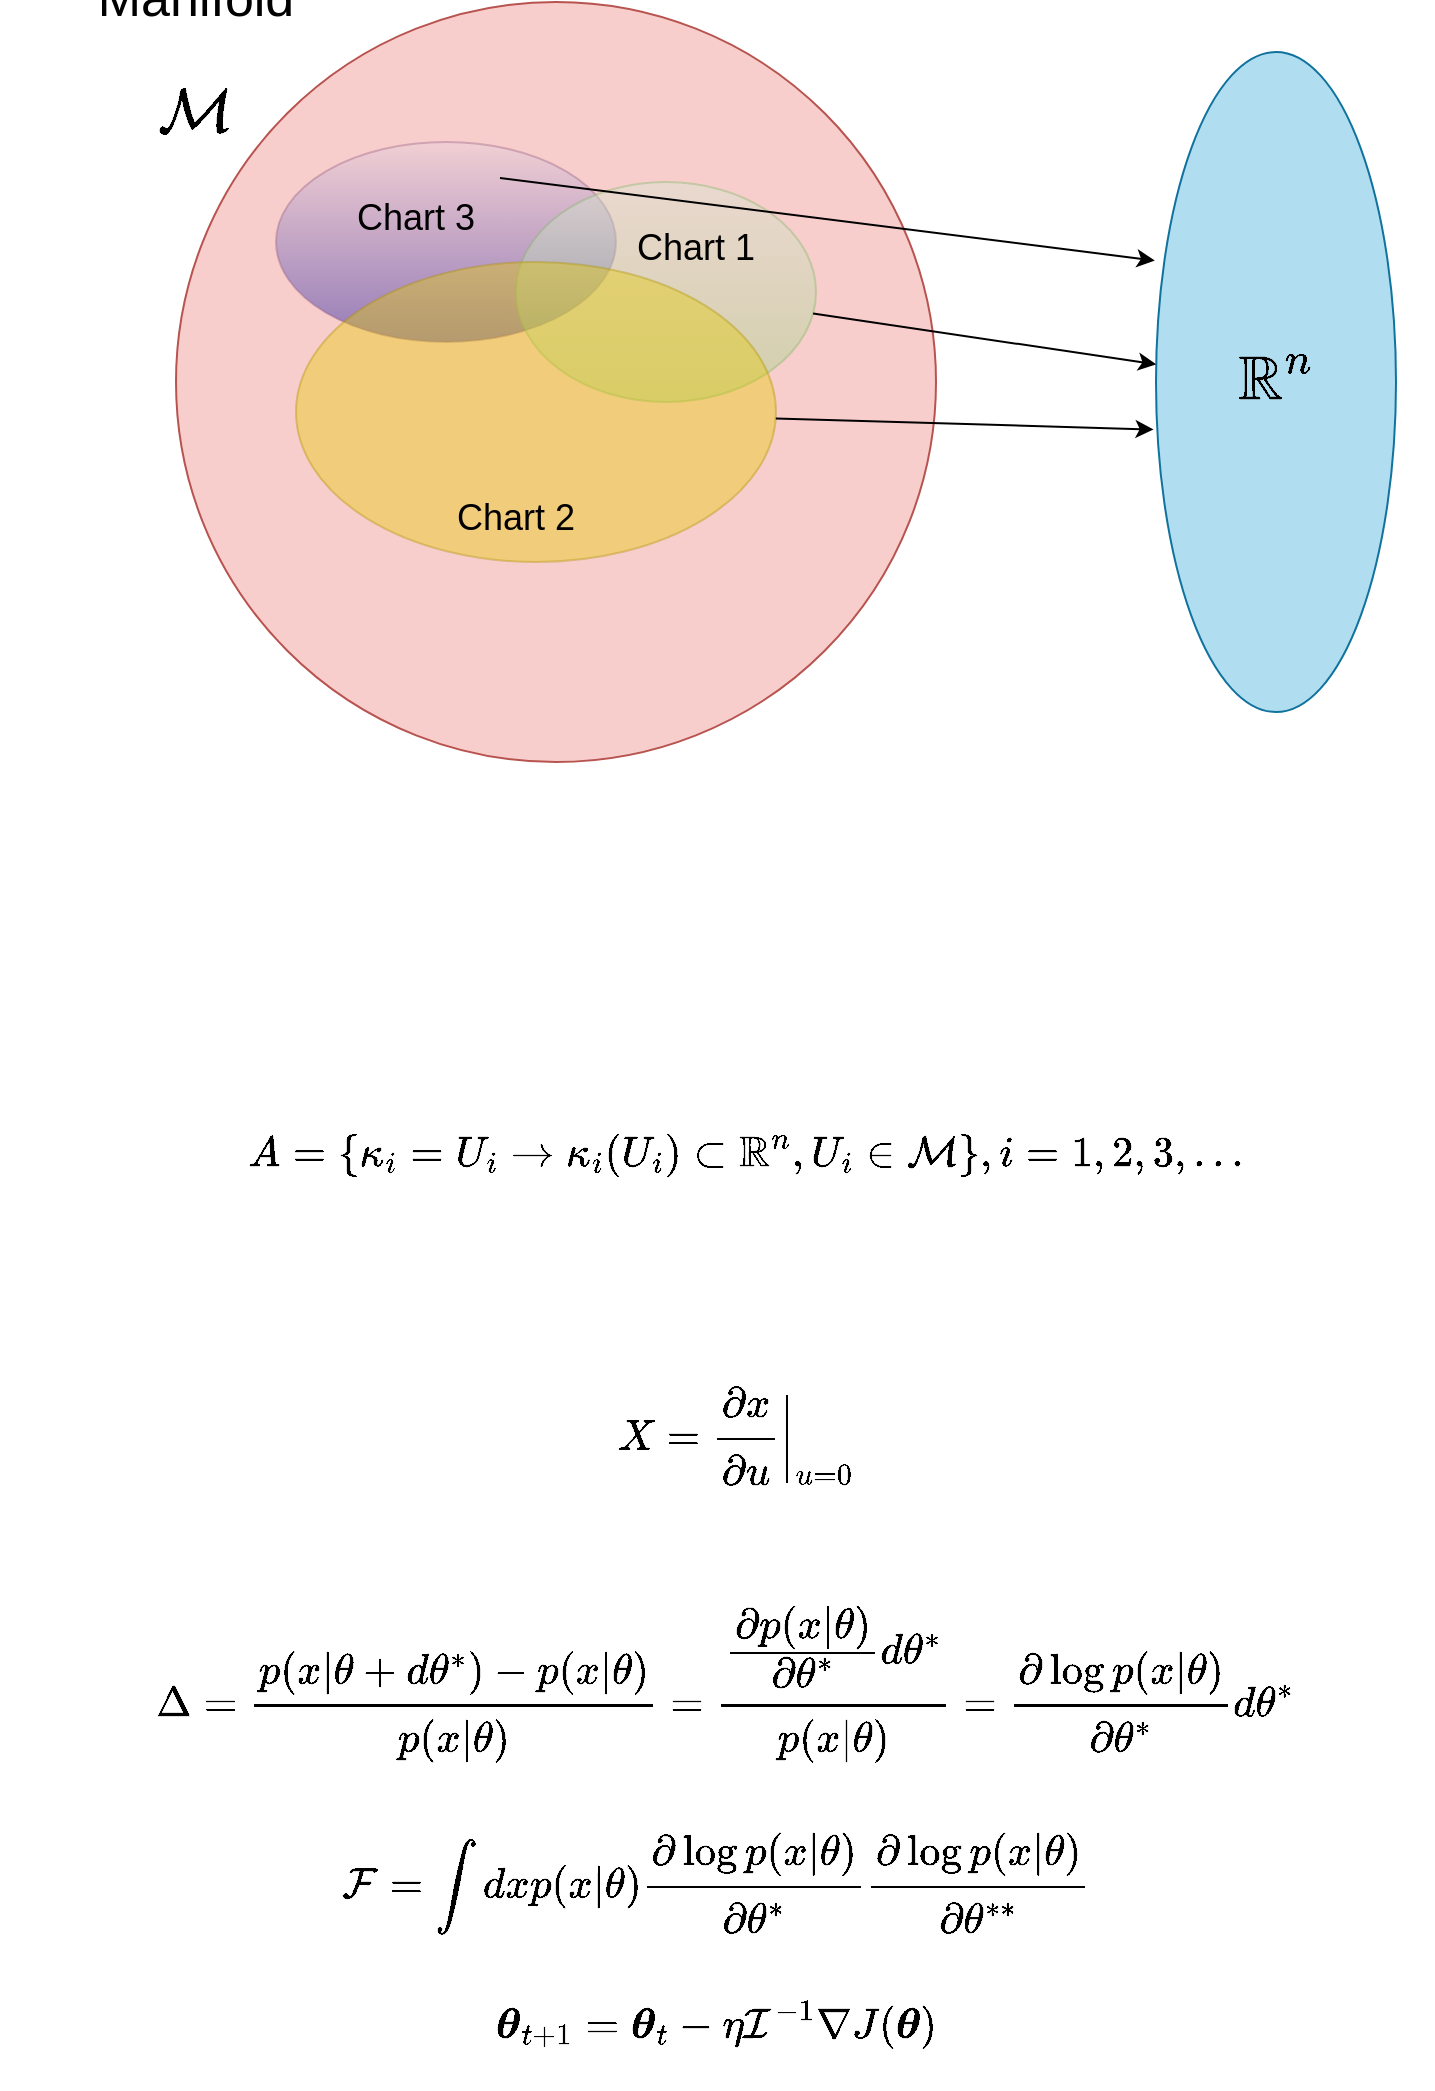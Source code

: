 <mxfile version="20.5.3" type="device"><diagram id="zyaneNQNN6j4rTd4t9r2" name="Page-1"><mxGraphModel dx="924" dy="495" grid="0" gridSize="10" guides="1" tooltips="1" connect="1" arrows="1" fold="1" page="1" pageScale="1" pageWidth="850" pageHeight="1100" math="1" shadow="0"><root><mxCell id="0"/><mxCell id="1" parent="0"/><mxCell id="Mq3gJscnDZ2fcLg5AbDX-1" value="" style="ellipse;whiteSpace=wrap;html=1;aspect=fixed;fillColor=#f8cecc;strokeColor=#b85450;" parent="1" vertex="1"><mxGeometry x="90" y="60" width="380" height="380" as="geometry"/></mxCell><mxCell id="Mq3gJscnDZ2fcLg5AbDX-2" value="&lt;font style=&quot;font-size: 26px;&quot;&gt;$$ \mathbb{R}^n $$&lt;/font&gt;" style="ellipse;whiteSpace=wrap;html=1;fillColor=#b1ddf0;strokeColor=#10739e;" parent="1" vertex="1"><mxGeometry x="580" y="85" width="120" height="330" as="geometry"/></mxCell><mxCell id="Mq3gJscnDZ2fcLg5AbDX-5" value="" style="ellipse;whiteSpace=wrap;html=1;fontSize=26;fillColor=#e6d0de;strokeColor=#996185;opacity=40;gradientColor=#000099;" parent="1" vertex="1"><mxGeometry x="140" y="130" width="170" height="100" as="geometry"/></mxCell><mxCell id="Mq3gJscnDZ2fcLg5AbDX-6" value="" style="ellipse;whiteSpace=wrap;html=1;fontSize=26;fillColor=#d5e8d4;strokeColor=#82b366;opacity=40;gradientColor=#97d077;" parent="1" vertex="1"><mxGeometry x="260" y="150" width="150" height="110" as="geometry"/></mxCell><mxCell id="Mq3gJscnDZ2fcLg5AbDX-7" value="" style="ellipse;whiteSpace=wrap;html=1;fontSize=26;fillColor=#e3c800;strokeColor=#B09500;opacity=40;fontColor=#000000;" parent="1" vertex="1"><mxGeometry x="150" y="190" width="240" height="150" as="geometry"/></mxCell><mxCell id="Mq3gJscnDZ2fcLg5AbDX-8" value="Manifold $$\mathcal{M}$$" style="text;html=1;strokeColor=none;fillColor=none;align=center;verticalAlign=middle;whiteSpace=wrap;rounded=0;fontSize=26;opacity=40;" parent="1" vertex="1"><mxGeometry x="70" y="85" width="60" height="30" as="geometry"/></mxCell><mxCell id="Mq3gJscnDZ2fcLg5AbDX-9" value="&lt;font style=&quot;font-size: 18px;&quot;&gt;Chart 1&lt;/font&gt;" style="text;html=1;strokeColor=none;fillColor=none;align=center;verticalAlign=middle;whiteSpace=wrap;rounded=0;fontSize=26;opacity=40;" parent="1" vertex="1"><mxGeometry x="290" y="165" width="120" height="30" as="geometry"/></mxCell><mxCell id="Mq3gJscnDZ2fcLg5AbDX-10" value="&lt;font style=&quot;font-size: 18px;&quot;&gt;Chart 2&lt;/font&gt;" style="text;html=1;strokeColor=none;fillColor=none;align=center;verticalAlign=middle;whiteSpace=wrap;rounded=0;fontSize=26;opacity=40;" parent="1" vertex="1"><mxGeometry x="200" y="300" width="120" height="30" as="geometry"/></mxCell><mxCell id="Mq3gJscnDZ2fcLg5AbDX-11" value="&lt;font style=&quot;font-size: 18px;&quot;&gt;Chart 3&lt;/font&gt;" style="text;html=1;strokeColor=none;fillColor=none;align=center;verticalAlign=middle;whiteSpace=wrap;rounded=0;fontSize=26;opacity=40;" parent="1" vertex="1"><mxGeometry x="150" y="150" width="120" height="30" as="geometry"/></mxCell><mxCell id="Mq3gJscnDZ2fcLg5AbDX-12" value="" style="endArrow=classic;html=1;rounded=0;fontSize=18;" parent="1" source="Mq3gJscnDZ2fcLg5AbDX-6" target="Mq3gJscnDZ2fcLg5AbDX-2" edge="1"><mxGeometry width="50" height="50" relative="1" as="geometry"><mxPoint x="450" y="60" as="sourcePoint"/><mxPoint x="500" y="10" as="targetPoint"/></mxGeometry></mxCell><mxCell id="Mq3gJscnDZ2fcLg5AbDX-14" value="" style="endArrow=classic;html=1;rounded=0;fontSize=18;entryX=-0.01;entryY=0.572;entryDx=0;entryDy=0;entryPerimeter=0;" parent="1" source="Mq3gJscnDZ2fcLg5AbDX-7" target="Mq3gJscnDZ2fcLg5AbDX-2" edge="1"><mxGeometry width="50" height="50" relative="1" as="geometry"><mxPoint x="520" y="470" as="sourcePoint"/><mxPoint x="570" y="420" as="targetPoint"/></mxGeometry></mxCell><mxCell id="Mq3gJscnDZ2fcLg5AbDX-15" value="" style="endArrow=classic;html=1;rounded=0;fontSize=18;exitX=0.85;exitY=-0.067;exitDx=0;exitDy=0;exitPerimeter=0;entryX=-0.005;entryY=0.316;entryDx=0;entryDy=0;entryPerimeter=0;" parent="1" source="Mq3gJscnDZ2fcLg5AbDX-11" target="Mq3gJscnDZ2fcLg5AbDX-2" edge="1"><mxGeometry width="50" height="50" relative="1" as="geometry"><mxPoint x="490" y="490" as="sourcePoint"/><mxPoint x="540" y="440" as="targetPoint"/></mxGeometry></mxCell><mxCell id="Mq3gJscnDZ2fcLg5AbDX-16" value="$$ A =\{ \kappa_i = U_i \to \kappa_i(U_i) \subset \mathbb{R}^n , U_i \in \mathcal{M}\}, i = 1, 2, 3, ... $$" style="text;html=1;strokeColor=none;fillColor=none;align=center;verticalAlign=middle;whiteSpace=wrap;rounded=0;fontSize=18;opacity=40;" parent="1" vertex="1"><mxGeometry x="84" y="621" width="581" height="30" as="geometry"/></mxCell><mxCell id="s3hcIAHEFCiUX58S-q15-1" value="$$ X&amp;nbsp; = \cfrac{\partial x }{\partial u} \bigg |_{u=0} $$" style="text;html=1;strokeColor=none;fillColor=none;align=center;verticalAlign=middle;whiteSpace=wrap;rounded=0;fontSize=18;opacity=40;" parent="1" vertex="1"><mxGeometry x="80" y="763" width="581" height="30" as="geometry"/></mxCell><mxCell id="e_tyJrf17Jv2jjI_Wdg3-2" value="&lt;em style=&quot;background-color: initial;&quot; class=&quot;markup--em markup--p-em&quot;&gt;&lt;span style=&quot;background-color: initial;&quot;&gt;$$ \Delta =\cfrac{p(x|\theta + d\theta^*) - p(x|\theta&amp;nbsp;)}{p(x|\theta&amp;nbsp;)} = \cfrac{\cfrac{\partial p(x|\theta) }{\partial \theta^*}d\theta^*}{p(x|\theta&amp;nbsp;)} = \cfrac{\partial \log p(x|\theta)}{\partial \theta^* }d\theta^*$$&lt;br&gt;&lt;/span&gt;&lt;/em&gt;" style="text;html=1;strokeColor=none;fillColor=none;align=center;verticalAlign=middle;whiteSpace=wrap;rounded=0;fontSize=18;opacity=40;" parent="1" vertex="1"><mxGeometry x="74" y="897" width="581" height="30" as="geometry"/></mxCell><mxCell id="e_tyJrf17Jv2jjI_Wdg3-3" value="&lt;em style=&quot;background-color: initial;&quot; class=&quot;markup--em markup--p-em&quot;&gt;&lt;span style=&quot;background-color: initial;&quot;&gt;$$\mathcal{F} = \int dxp(x|\theta)\cfrac{\partial \log p(x|\theta)}{\partial \theta^* }\cfrac{\partial \log p(x|\theta)}{\partial \theta^{**} }&lt;br&gt;$$&lt;br&gt;&lt;/span&gt;&lt;/em&gt;" style="text;html=1;strokeColor=none;fillColor=none;align=center;verticalAlign=middle;whiteSpace=wrap;rounded=0;fontSize=18;opacity=40;" parent="1" vertex="1"><mxGeometry x="70" y="998" width="581" height="30" as="geometry"/></mxCell><mxCell id="e_tyJrf17Jv2jjI_Wdg3-4" value="&lt;em style=&quot;background-color: initial;&quot; class=&quot;markup--em markup--p-em&quot;&gt;&lt;span style=&quot;background-color: initial;&quot;&gt;$$ \boldsymbol{\theta}_{t+1} = \boldsymbol{\theta}_t&amp;nbsp; - \eta \mathcal{I}^{-1} \nabla J(\boldsymbol{\theta})$$&lt;br&gt;&lt;/span&gt;&lt;/em&gt;" style="text;html=1;strokeColor=none;fillColor=none;align=center;verticalAlign=middle;whiteSpace=wrap;rounded=0;fontSize=18;opacity=40;" parent="1" vertex="1"><mxGeometry x="70" y="1067" width="581" height="30" as="geometry"/></mxCell></root></mxGraphModel></diagram></mxfile>